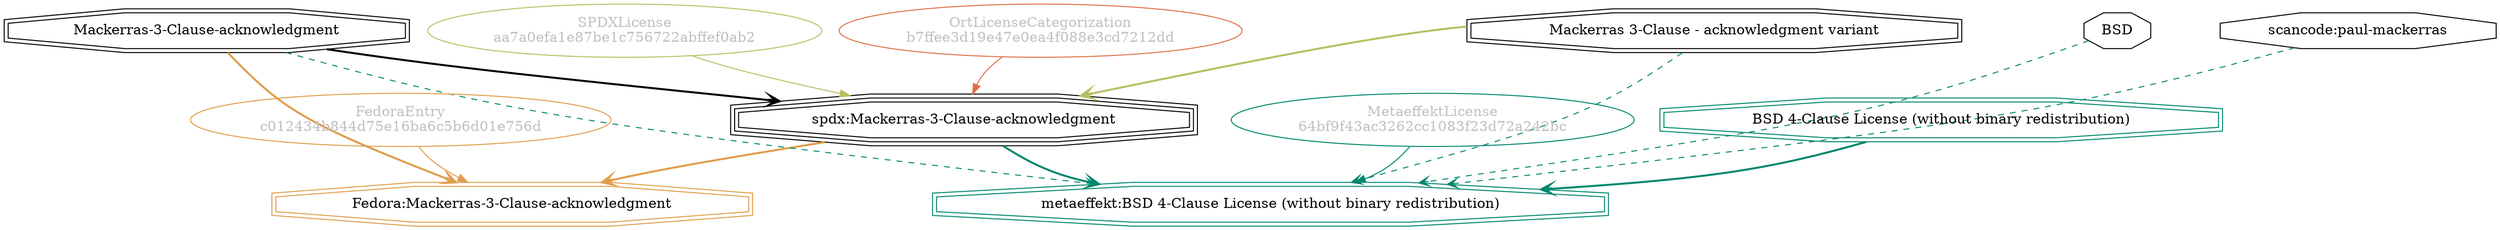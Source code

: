 strict digraph {
    node [shape=box];
    graph [splines=curved];
    2905 [label="SPDXLicense\naa7a0efa1e87be1c756722abffef0ab2"
         ,fontcolor=gray
         ,color="#b8bf62"
         ,fillcolor="beige;1"
         ,shape=ellipse];
    2906 [label="spdx:Mackerras-3-Clause-acknowledgment"
         ,shape=tripleoctagon];
    2907 [label="Mackerras-3-Clause-acknowledgment"
         ,shape=doubleoctagon];
    2908 [label="Mackerras 3-Clause - acknowledgment variant"
         ,shape=doubleoctagon];
    5935 [label=BSD,shape=octagon];
    8141 [label="FedoraEntry\nc012434b844d75e16ba6c5b6d01e756d"
         ,fontcolor=gray
         ,color="#e09d4b"
         ,fillcolor="beige;1"
         ,shape=ellipse];
    8142 [label="Fedora:Mackerras-3-Clause-acknowledgment"
         ,color="#e09d4b"
         ,shape=doubleoctagon];
    22123 [label="scancode:paul-mackerras"
          ,shape=octagon];
    35076 [label="OrtLicenseCategorization\nb7ffee3d19e47e0ea4f088e3cd7212dd"
          ,fontcolor=gray
          ,color="#e06f45"
          ,fillcolor="beige;1"
          ,shape=ellipse];
    39229 [label="MetaeffektLicense\n64bf9f43ac3262cc1083f23d72a242bc"
          ,fontcolor=gray
          ,color="#00876c"
          ,fillcolor="beige;1"
          ,shape=ellipse];
    39230 [label="metaeffekt:BSD 4-Clause License (without binary redistribution)"
          ,color="#00876c"
          ,shape=doubleoctagon];
    39231 [label="BSD 4-Clause License (without binary redistribution)"
          ,color="#00876c"
          ,shape=doubleoctagon];
    2905 -> 2906 [weight=0.5
                 ,color="#b8bf62"];
    2906 -> 8142 [style=bold
                 ,arrowhead=vee
                 ,weight=0.7
                 ,color="#e09d4b"];
    2906 -> 39230 [style=bold
                  ,arrowhead=vee
                  ,weight=0.7
                  ,color="#00876c"];
    2907 -> 2906 [style=bold
                 ,arrowhead=vee
                 ,weight=0.7];
    2907 -> 8142 [style=bold
                 ,arrowhead=vee
                 ,weight=0.7
                 ,color="#e09d4b"];
    2907 -> 39230 [style=dashed
                  ,arrowhead=vee
                  ,weight=0.5
                  ,color="#00876c"];
    2908 -> 2906 [style=bold
                 ,arrowhead=vee
                 ,weight=0.7
                 ,color="#b8bf62"];
    2908 -> 39230 [style=dashed
                  ,arrowhead=vee
                  ,weight=0.5
                  ,color="#00876c"];
    5935 -> 39230 [style=dashed
                  ,arrowhead=vee
                  ,weight=0.5
                  ,color="#00876c"];
    8141 -> 8142 [weight=0.5
                 ,color="#e09d4b"];
    22123 -> 39230 [style=dashed
                   ,arrowhead=vee
                   ,weight=0.5
                   ,color="#00876c"];
    35076 -> 2906 [weight=0.5
                  ,color="#e06f45"];
    39229 -> 39230 [weight=0.5
                   ,color="#00876c"];
    39231 -> 39230 [style=bold
                   ,arrowhead=vee
                   ,weight=0.7
                   ,color="#00876c"];
    39231 -> 39230 [style=bold
                   ,arrowhead=vee
                   ,weight=0.7
                   ,color="#00876c"];
}
